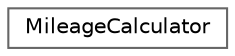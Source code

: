 digraph "Graphical Class Hierarchy"
{
 // LATEX_PDF_SIZE
  bgcolor="transparent";
  edge [fontname=Helvetica,fontsize=10,labelfontname=Helvetica,labelfontsize=10];
  node [fontname=Helvetica,fontsize=10,shape=box,height=0.2,width=0.4];
  rankdir="LR";
  Node0 [id="Node000000",label="MileageCalculator",height=0.2,width=0.4,color="grey40", fillcolor="white", style="filled",URL="$classMileageCalculator.html",tooltip=" "];
}
